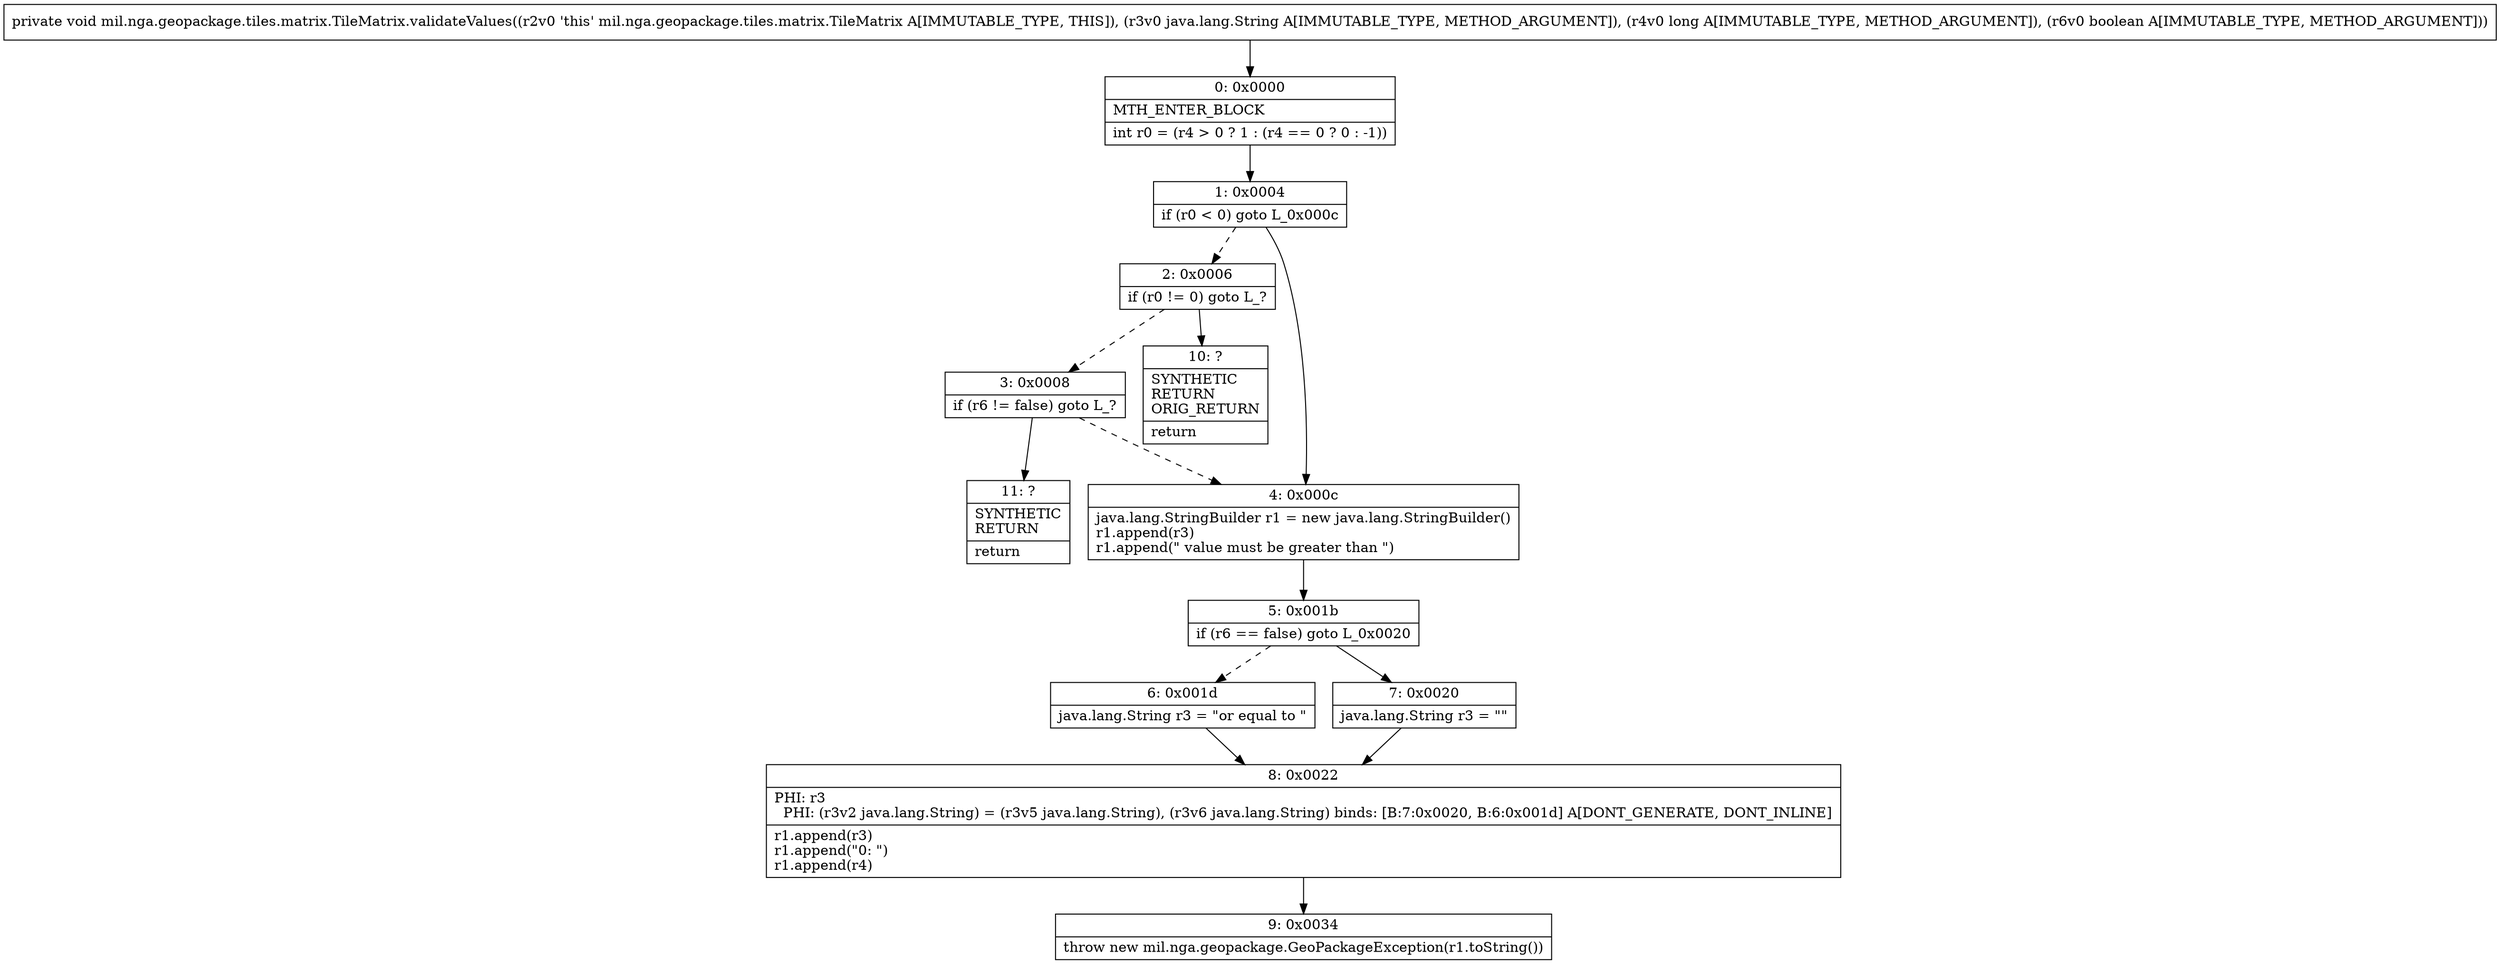 digraph "CFG formil.nga.geopackage.tiles.matrix.TileMatrix.validateValues(Ljava\/lang\/String;JZ)V" {
Node_0 [shape=record,label="{0\:\ 0x0000|MTH_ENTER_BLOCK\l|int r0 = (r4 \> 0 ? 1 : (r4 == 0 ? 0 : \-1))\l}"];
Node_1 [shape=record,label="{1\:\ 0x0004|if (r0 \< 0) goto L_0x000c\l}"];
Node_2 [shape=record,label="{2\:\ 0x0006|if (r0 != 0) goto L_?\l}"];
Node_3 [shape=record,label="{3\:\ 0x0008|if (r6 != false) goto L_?\l}"];
Node_4 [shape=record,label="{4\:\ 0x000c|java.lang.StringBuilder r1 = new java.lang.StringBuilder()\lr1.append(r3)\lr1.append(\" value must be greater than \")\l}"];
Node_5 [shape=record,label="{5\:\ 0x001b|if (r6 == false) goto L_0x0020\l}"];
Node_6 [shape=record,label="{6\:\ 0x001d|java.lang.String r3 = \"or equal to \"\l}"];
Node_7 [shape=record,label="{7\:\ 0x0020|java.lang.String r3 = \"\"\l}"];
Node_8 [shape=record,label="{8\:\ 0x0022|PHI: r3 \l  PHI: (r3v2 java.lang.String) = (r3v5 java.lang.String), (r3v6 java.lang.String) binds: [B:7:0x0020, B:6:0x001d] A[DONT_GENERATE, DONT_INLINE]\l|r1.append(r3)\lr1.append(\"0: \")\lr1.append(r4)\l}"];
Node_9 [shape=record,label="{9\:\ 0x0034|throw new mil.nga.geopackage.GeoPackageException(r1.toString())\l}"];
Node_10 [shape=record,label="{10\:\ ?|SYNTHETIC\lRETURN\lORIG_RETURN\l|return\l}"];
Node_11 [shape=record,label="{11\:\ ?|SYNTHETIC\lRETURN\l|return\l}"];
MethodNode[shape=record,label="{private void mil.nga.geopackage.tiles.matrix.TileMatrix.validateValues((r2v0 'this' mil.nga.geopackage.tiles.matrix.TileMatrix A[IMMUTABLE_TYPE, THIS]), (r3v0 java.lang.String A[IMMUTABLE_TYPE, METHOD_ARGUMENT]), (r4v0 long A[IMMUTABLE_TYPE, METHOD_ARGUMENT]), (r6v0 boolean A[IMMUTABLE_TYPE, METHOD_ARGUMENT])) }"];
MethodNode -> Node_0;
Node_0 -> Node_1;
Node_1 -> Node_2[style=dashed];
Node_1 -> Node_4;
Node_2 -> Node_3[style=dashed];
Node_2 -> Node_10;
Node_3 -> Node_4[style=dashed];
Node_3 -> Node_11;
Node_4 -> Node_5;
Node_5 -> Node_6[style=dashed];
Node_5 -> Node_7;
Node_6 -> Node_8;
Node_7 -> Node_8;
Node_8 -> Node_9;
}

